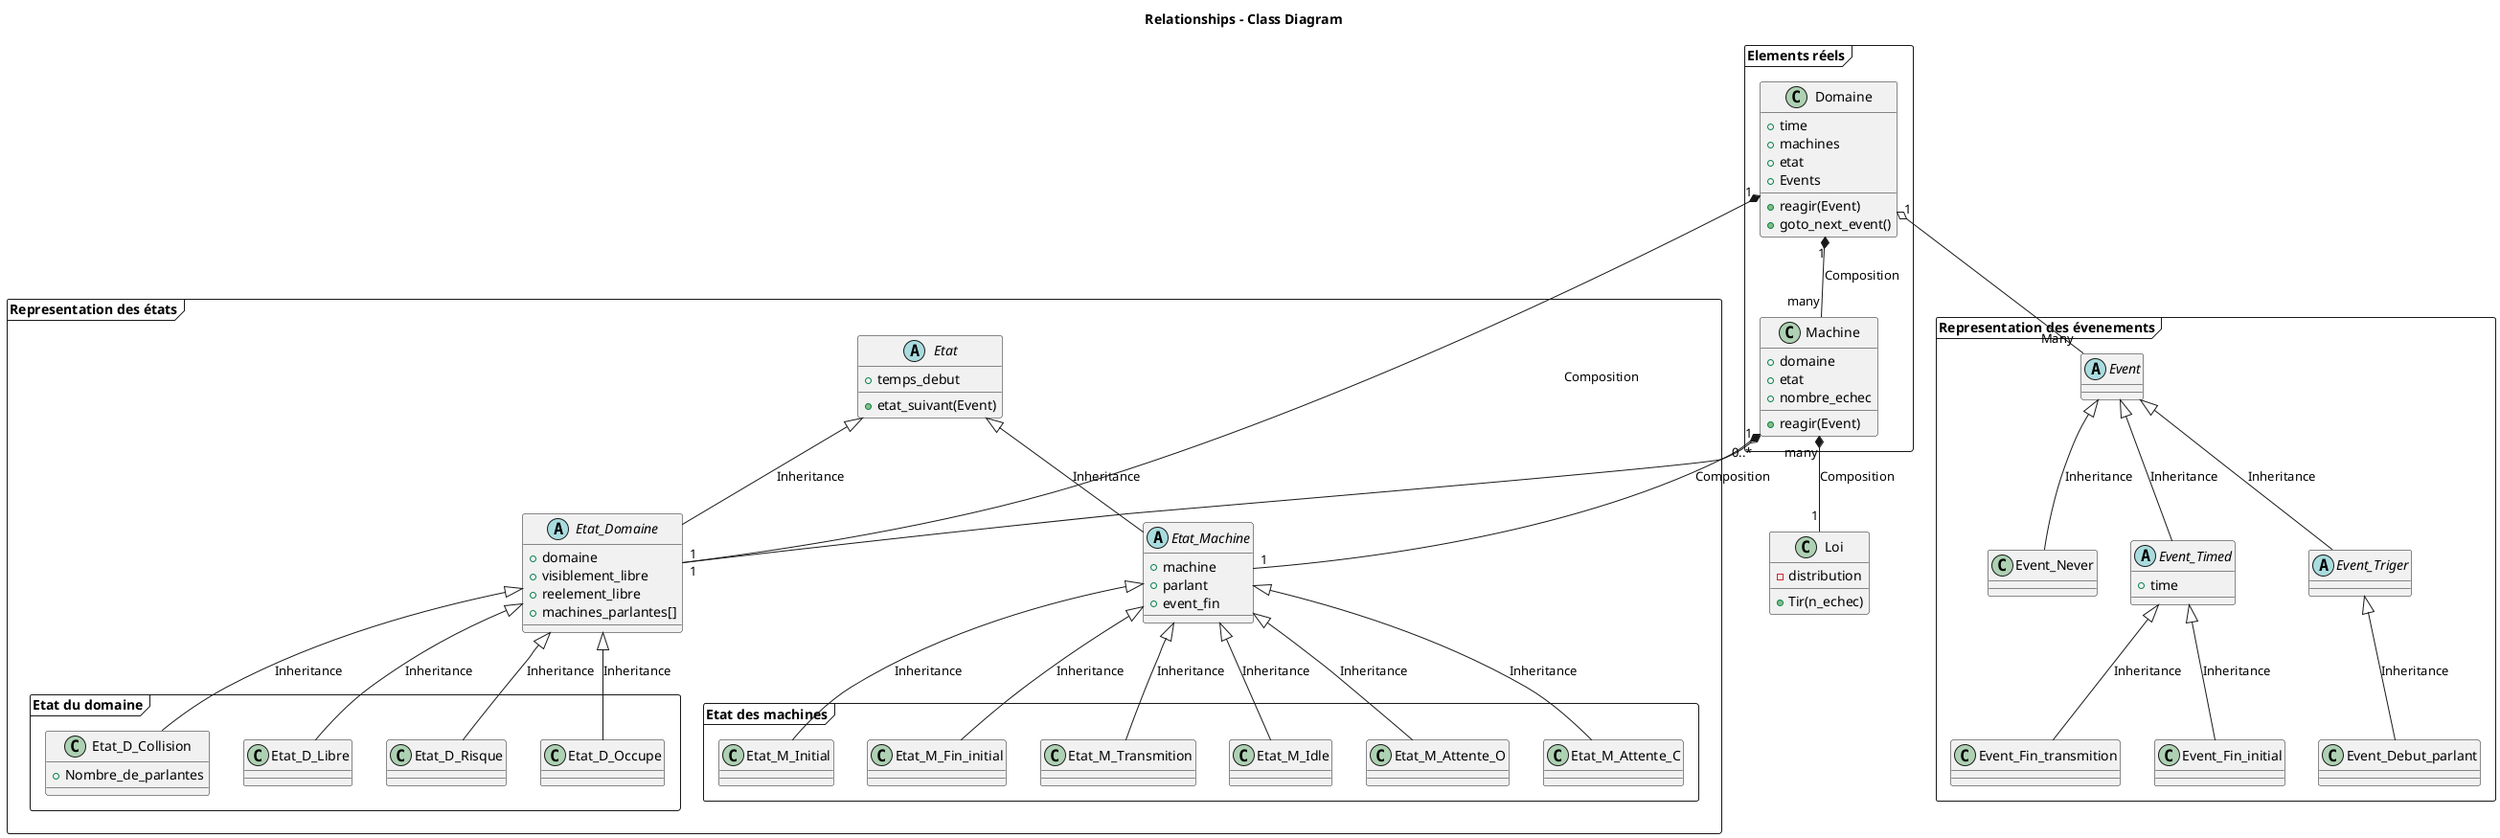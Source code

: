 @startuml

title Relationships - Class Diagram
package "Elements réels" <<Frame>> {
    class Domaine
    class Machine
    Domaine "1" *-- "many" Machine: Composition
}
package "Representation des états" <<Frame>> {
    abstract Etat
    abstract Etat_Domaine
    abstract Etat_Machine
    
    package "Etat du domaine" <<Frame>> {
        Etat_Domaine <|-- Etat_D_Libre: Inheritance
        Etat_Domaine <|-- Etat_D_Risque: Inheritance
        Etat_Domaine <|-- Etat_D_Occupe: Inheritance
        Etat_Domaine <|-- Etat_D_Collision: Inheritance
    }
    
    package "Etat des machines" <<Frame>>{
        Etat_Machine <|-- Etat_M_Idle: Inheritance
        Etat_Machine <|-- Etat_M_Attente_O: Inheritance
        Etat_Machine <|-- Etat_M_Attente_C: Inheritance
        Etat_Machine <|-- Etat_M_Initial: Inheritance
        Etat_Machine <|-- Etat_M_Fin_initial: Inheritance
        Etat_Machine <|-- Etat_M_Transmition: Inheritance
    }
}

package "Representation des évenements" <<Frame>>{
    abstract Event
    class Event_Never
    abstract Event_Timed
    abstract Event_Triger
    Event <|-- Event_Never: Inheritance
    Event <|-- Event_Timed: Inheritance
    Event <|-- Event_Triger: Inheritance
    Event_Timed <|-- Event_Fin_initial : Inheritance
    Event_Timed <|-- Event_Fin_transmition : Inheritance
    Event_Triger <|-- Event_Debut_parlant : Inheritance
}
Etat <|-- Etat_Domaine: Inheritance
Etat <|-- Etat_Machine: Inheritance
Domaine "1" *-- "1" Etat_Domaine: Composition
Machine "1" *-- "1" Etat_Machine: Composition

Domaine : +time
Domaine : +machines
Domaine : +etat
Domaine : +reagir(Event)
Domaine : +Events
Domaine : +goto_next_event()

Machine : +domaine
Machine : +etat
Machine : +reagir(Event)
Machine : +nombre_echec

Etat : +etat_suivant(Event)
Etat : +temps_debut

Etat_Machine : +machine
Etat_Machine : +parlant

Etat_Domaine : +domaine
Etat_Domaine : +visiblement_libre
Etat_Domaine : +reelement_libre
Etat_Domaine : +machines_parlantes[]
Machine "0..*" o-- "1" Etat_Domaine

Etat_D_Collision : +Nombre_de_parlantes
Etat_Machine : +event_fin

Event_Timed : +time

Domaine "1" o-- "Many" Event

class Loi
Machine "many" *-- "1" Loi : Composition
Loi : -distribution
Loi : +Tir(n_echec)

@enduml